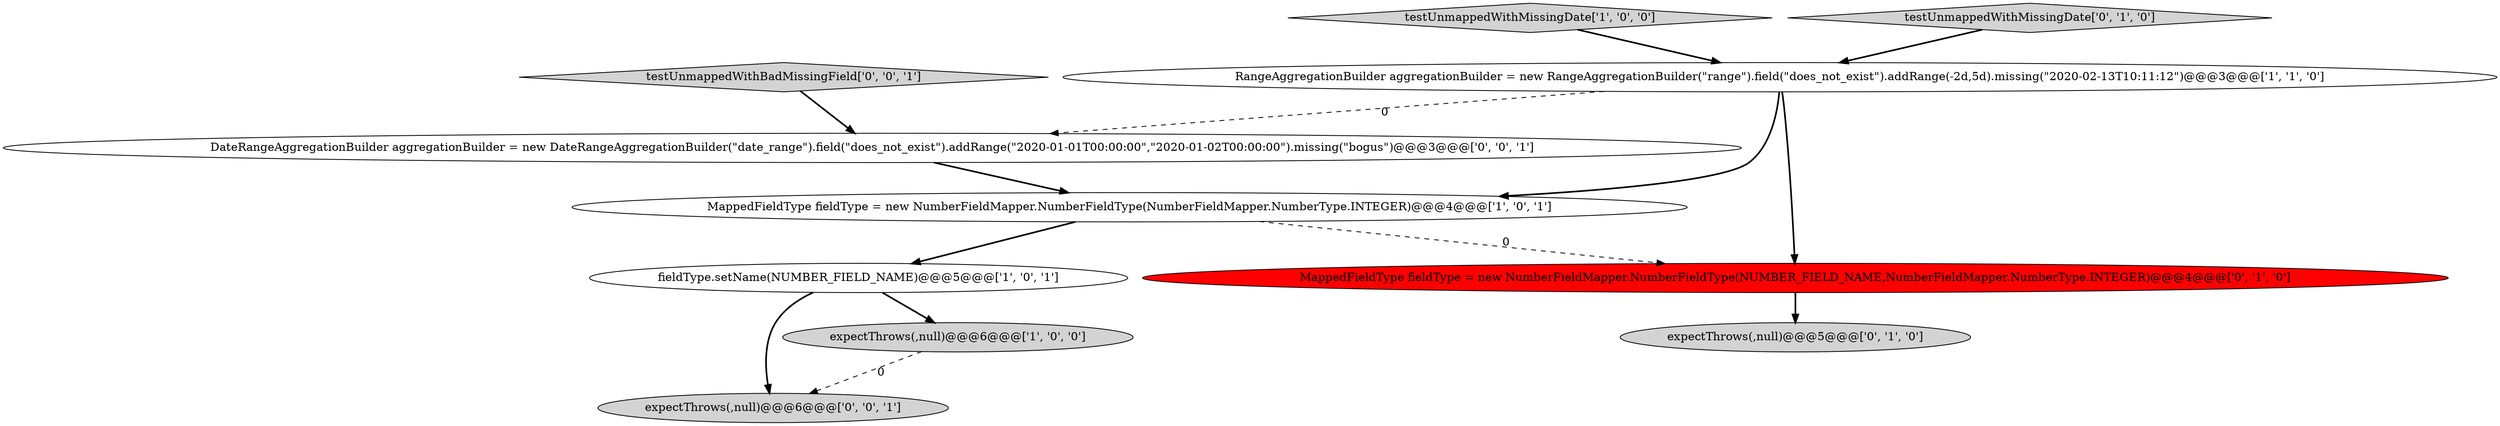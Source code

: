 digraph {
10 [style = filled, label = "expectThrows(,null)@@@6@@@['0', '0', '1']", fillcolor = lightgray, shape = ellipse image = "AAA0AAABBB3BBB"];
4 [style = filled, label = "MappedFieldType fieldType = new NumberFieldMapper.NumberFieldType(NumberFieldMapper.NumberType.INTEGER)@@@4@@@['1', '0', '1']", fillcolor = white, shape = ellipse image = "AAA0AAABBB1BBB"];
2 [style = filled, label = "testUnmappedWithMissingDate['1', '0', '0']", fillcolor = lightgray, shape = diamond image = "AAA0AAABBB1BBB"];
1 [style = filled, label = "fieldType.setName(NUMBER_FIELD_NAME)@@@5@@@['1', '0', '1']", fillcolor = white, shape = ellipse image = "AAA0AAABBB1BBB"];
3 [style = filled, label = "expectThrows(,null)@@@6@@@['1', '0', '0']", fillcolor = lightgray, shape = ellipse image = "AAA0AAABBB1BBB"];
6 [style = filled, label = "testUnmappedWithMissingDate['0', '1', '0']", fillcolor = lightgray, shape = diamond image = "AAA0AAABBB2BBB"];
9 [style = filled, label = "testUnmappedWithBadMissingField['0', '0', '1']", fillcolor = lightgray, shape = diamond image = "AAA0AAABBB3BBB"];
7 [style = filled, label = "MappedFieldType fieldType = new NumberFieldMapper.NumberFieldType(NUMBER_FIELD_NAME,NumberFieldMapper.NumberType.INTEGER)@@@4@@@['0', '1', '0']", fillcolor = red, shape = ellipse image = "AAA1AAABBB2BBB"];
0 [style = filled, label = "RangeAggregationBuilder aggregationBuilder = new RangeAggregationBuilder(\"range\").field(\"does_not_exist\").addRange(-2d,5d).missing(\"2020-02-13T10:11:12\")@@@3@@@['1', '1', '0']", fillcolor = white, shape = ellipse image = "AAA0AAABBB1BBB"];
8 [style = filled, label = "DateRangeAggregationBuilder aggregationBuilder = new DateRangeAggregationBuilder(\"date_range\").field(\"does_not_exist\").addRange(\"2020-01-01T00:00:00\",\"2020-01-02T00:00:00\").missing(\"bogus\")@@@3@@@['0', '0', '1']", fillcolor = white, shape = ellipse image = "AAA0AAABBB3BBB"];
5 [style = filled, label = "expectThrows(,null)@@@5@@@['0', '1', '0']", fillcolor = lightgray, shape = ellipse image = "AAA0AAABBB2BBB"];
1->3 [style = bold, label=""];
0->8 [style = dashed, label="0"];
4->1 [style = bold, label=""];
2->0 [style = bold, label=""];
7->5 [style = bold, label=""];
6->0 [style = bold, label=""];
8->4 [style = bold, label=""];
3->10 [style = dashed, label="0"];
1->10 [style = bold, label=""];
0->4 [style = bold, label=""];
9->8 [style = bold, label=""];
4->7 [style = dashed, label="0"];
0->7 [style = bold, label=""];
}
